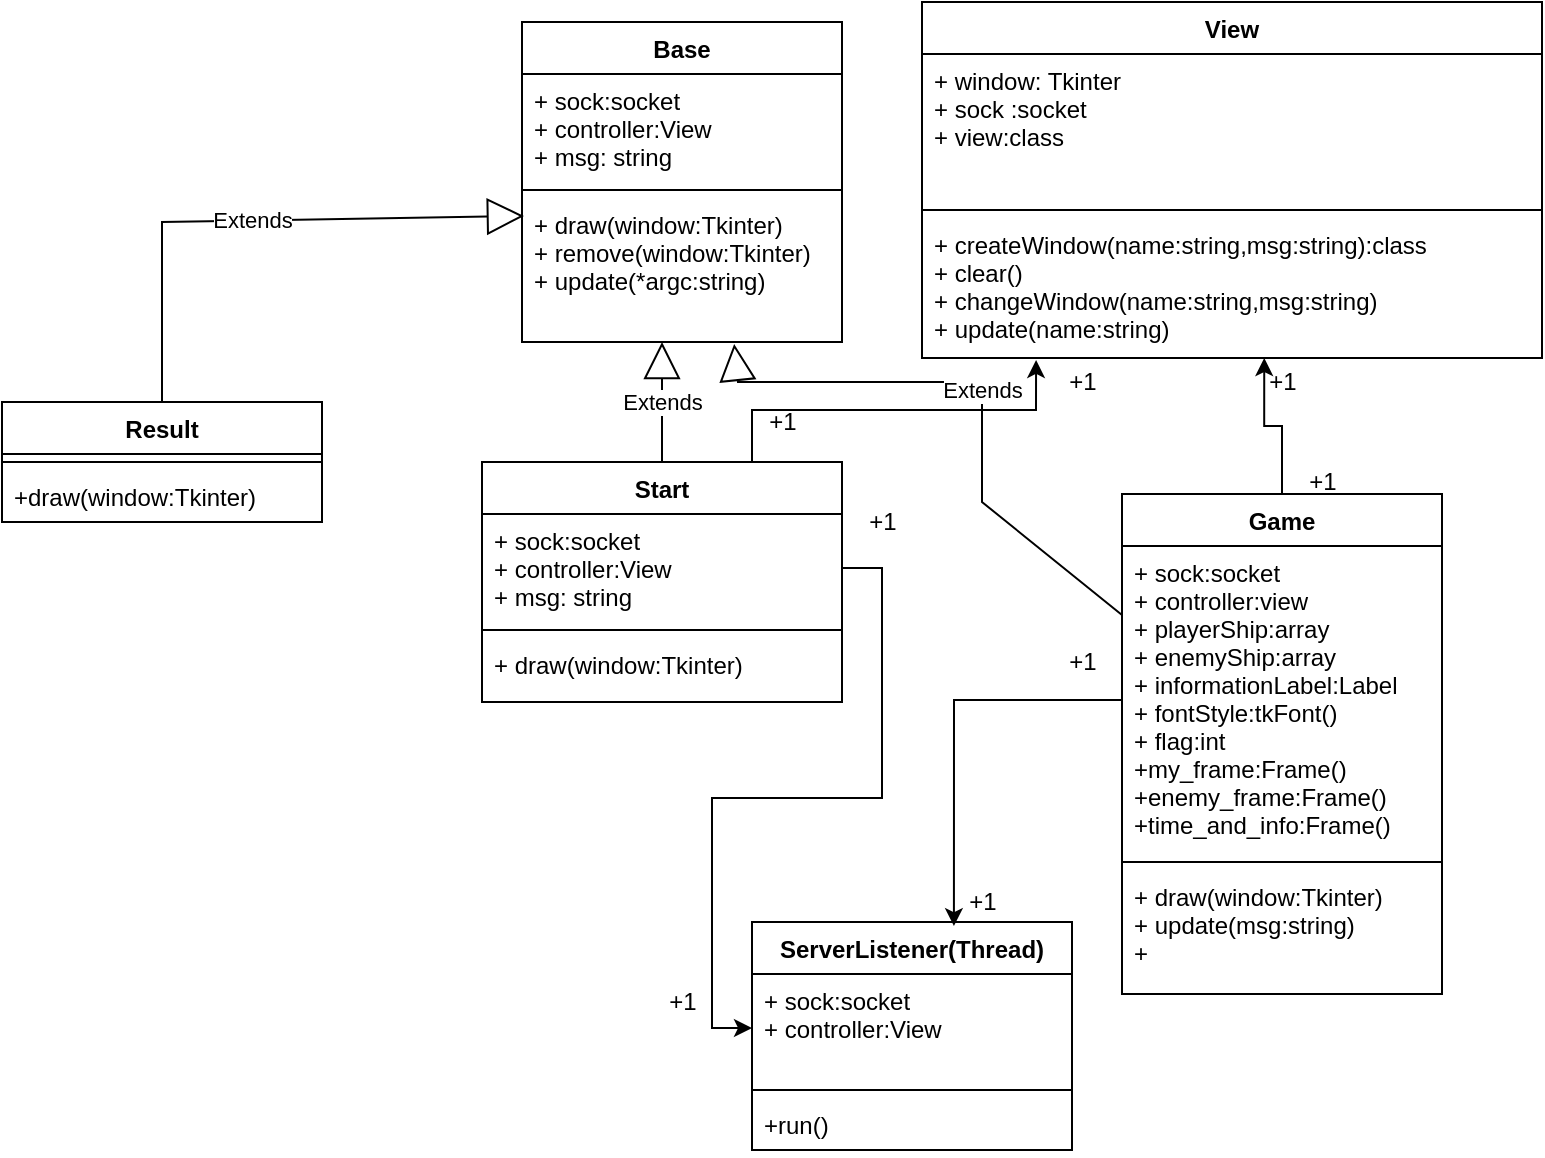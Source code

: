 <mxfile version="17.1.3" type="device"><diagram id="C5RBs43oDa-KdzZeNtuy" name="Page-1"><mxGraphModel dx="708" dy="705" grid="1" gridSize="10" guides="1" tooltips="1" connect="1" arrows="1" fold="1" page="1" pageScale="1" pageWidth="827" pageHeight="1169" math="0" shadow="0"><root><mxCell id="WIyWlLk6GJQsqaUBKTNV-0"/><mxCell id="WIyWlLk6GJQsqaUBKTNV-1" parent="WIyWlLk6GJQsqaUBKTNV-0"/><mxCell id="tDhzpQg2pr9xqvD4nLDA-0" value="Base" style="swimlane;fontStyle=1;align=center;verticalAlign=top;childLayout=stackLayout;horizontal=1;startSize=26;horizontalStack=0;resizeParent=1;resizeParentMax=0;resizeLast=0;collapsible=1;marginBottom=0;" vertex="1" parent="WIyWlLk6GJQsqaUBKTNV-1"><mxGeometry x="330" y="320" width="160" height="160" as="geometry"/></mxCell><mxCell id="tDhzpQg2pr9xqvD4nLDA-1" value="+ sock:socket&#xA;+ controller:View&#xA;+ msg: string&#xA;&#xA;&#xA;&#xA;&#xA;" style="text;strokeColor=none;fillColor=none;align=left;verticalAlign=top;spacingLeft=4;spacingRight=4;overflow=hidden;rotatable=0;points=[[0,0.5],[1,0.5]];portConstraint=eastwest;" vertex="1" parent="tDhzpQg2pr9xqvD4nLDA-0"><mxGeometry y="26" width="160" height="54" as="geometry"/></mxCell><mxCell id="tDhzpQg2pr9xqvD4nLDA-2" value="" style="line;strokeWidth=1;fillColor=none;align=left;verticalAlign=middle;spacingTop=-1;spacingLeft=3;spacingRight=3;rotatable=0;labelPosition=right;points=[];portConstraint=eastwest;" vertex="1" parent="tDhzpQg2pr9xqvD4nLDA-0"><mxGeometry y="80" width="160" height="8" as="geometry"/></mxCell><mxCell id="tDhzpQg2pr9xqvD4nLDA-3" value="+ draw(window:Tkinter)&#xA;+ remove(window:Tkinter)&#xA;+ update(*argc:string)&#xA;" style="text;strokeColor=none;fillColor=none;align=left;verticalAlign=top;spacingLeft=4;spacingRight=4;overflow=hidden;rotatable=0;points=[[0,0.5],[1,0.5]];portConstraint=eastwest;" vertex="1" parent="tDhzpQg2pr9xqvD4nLDA-0"><mxGeometry y="88" width="160" height="72" as="geometry"/></mxCell><mxCell id="tDhzpQg2pr9xqvD4nLDA-8" value="View" style="swimlane;fontStyle=1;align=center;verticalAlign=top;childLayout=stackLayout;horizontal=1;startSize=26;horizontalStack=0;resizeParent=1;resizeParentMax=0;resizeLast=0;collapsible=1;marginBottom=0;" vertex="1" parent="WIyWlLk6GJQsqaUBKTNV-1"><mxGeometry x="530" y="310" width="310" height="178" as="geometry"/></mxCell><mxCell id="tDhzpQg2pr9xqvD4nLDA-9" value="+ window: Tkinter&#xA;+ sock :socket&#xA;+ view:class&#xA;" style="text;strokeColor=none;fillColor=none;align=left;verticalAlign=top;spacingLeft=4;spacingRight=4;overflow=hidden;rotatable=0;points=[[0,0.5],[1,0.5]];portConstraint=eastwest;" vertex="1" parent="tDhzpQg2pr9xqvD4nLDA-8"><mxGeometry y="26" width="310" height="74" as="geometry"/></mxCell><mxCell id="tDhzpQg2pr9xqvD4nLDA-10" value="" style="line;strokeWidth=1;fillColor=none;align=left;verticalAlign=middle;spacingTop=-1;spacingLeft=3;spacingRight=3;rotatable=0;labelPosition=right;points=[];portConstraint=eastwest;" vertex="1" parent="tDhzpQg2pr9xqvD4nLDA-8"><mxGeometry y="100" width="310" height="8" as="geometry"/></mxCell><mxCell id="tDhzpQg2pr9xqvD4nLDA-11" value="+ createWindow(name:string,msg:string):class&#xA;+ clear()&#xA;+ changeWindow(name:string,msg:string)&#xA;+ update(name:string)&#xA;" style="text;strokeColor=none;fillColor=none;align=left;verticalAlign=top;spacingLeft=4;spacingRight=4;overflow=hidden;rotatable=0;points=[[0,0.5],[1,0.5]];portConstraint=eastwest;" vertex="1" parent="tDhzpQg2pr9xqvD4nLDA-8"><mxGeometry y="108" width="310" height="70" as="geometry"/></mxCell><mxCell id="tDhzpQg2pr9xqvD4nLDA-19" style="edgeStyle=orthogonalEdgeStyle;rounded=0;orthogonalLoop=1;jettySize=auto;html=1;exitX=0.75;exitY=0;exitDx=0;exitDy=0;entryX=0.184;entryY=1.014;entryDx=0;entryDy=0;entryPerimeter=0;" edge="1" parent="WIyWlLk6GJQsqaUBKTNV-1" source="tDhzpQg2pr9xqvD4nLDA-13" target="tDhzpQg2pr9xqvD4nLDA-11"><mxGeometry relative="1" as="geometry"/></mxCell><mxCell id="tDhzpQg2pr9xqvD4nLDA-13" value="Start" style="swimlane;fontStyle=1;align=center;verticalAlign=top;childLayout=stackLayout;horizontal=1;startSize=26;horizontalStack=0;resizeParent=1;resizeParentMax=0;resizeLast=0;collapsible=1;marginBottom=0;" vertex="1" parent="WIyWlLk6GJQsqaUBKTNV-1"><mxGeometry x="310" y="540" width="180" height="120" as="geometry"/></mxCell><mxCell id="tDhzpQg2pr9xqvD4nLDA-14" value="+ sock:socket&#xA;+ controller:View&#xA;+ msg: string" style="text;strokeColor=none;fillColor=none;align=left;verticalAlign=top;spacingLeft=4;spacingRight=4;overflow=hidden;rotatable=0;points=[[0,0.5],[1,0.5]];portConstraint=eastwest;" vertex="1" parent="tDhzpQg2pr9xqvD4nLDA-13"><mxGeometry y="26" width="180" height="54" as="geometry"/></mxCell><mxCell id="tDhzpQg2pr9xqvD4nLDA-15" value="" style="line;strokeWidth=1;fillColor=none;align=left;verticalAlign=middle;spacingTop=-1;spacingLeft=3;spacingRight=3;rotatable=0;labelPosition=right;points=[];portConstraint=eastwest;" vertex="1" parent="tDhzpQg2pr9xqvD4nLDA-13"><mxGeometry y="80" width="180" height="8" as="geometry"/></mxCell><mxCell id="tDhzpQg2pr9xqvD4nLDA-16" value="+ draw(window:Tkinter)" style="text;strokeColor=none;fillColor=none;align=left;verticalAlign=top;spacingLeft=4;spacingRight=4;overflow=hidden;rotatable=0;points=[[0,0.5],[1,0.5]];portConstraint=eastwest;" vertex="1" parent="tDhzpQg2pr9xqvD4nLDA-13"><mxGeometry y="88" width="180" height="32" as="geometry"/></mxCell><mxCell id="tDhzpQg2pr9xqvD4nLDA-20" value="+1" style="text;html=1;align=center;verticalAlign=middle;resizable=0;points=[];autosize=1;strokeColor=none;fillColor=none;" vertex="1" parent="WIyWlLk6GJQsqaUBKTNV-1"><mxGeometry x="445" y="510" width="30" height="20" as="geometry"/></mxCell><mxCell id="tDhzpQg2pr9xqvD4nLDA-21" value="+1" style="text;html=1;align=center;verticalAlign=middle;resizable=0;points=[];autosize=1;strokeColor=none;fillColor=none;" vertex="1" parent="WIyWlLk6GJQsqaUBKTNV-1"><mxGeometry x="595" y="490" width="30" height="20" as="geometry"/></mxCell><mxCell id="tDhzpQg2pr9xqvD4nLDA-22" value="Extends" style="endArrow=block;endSize=16;endFill=0;html=1;rounded=0;exitX=0.5;exitY=0;exitDx=0;exitDy=0;" edge="1" parent="WIyWlLk6GJQsqaUBKTNV-1" source="tDhzpQg2pr9xqvD4nLDA-13"><mxGeometry width="160" relative="1" as="geometry"><mxPoint x="460" y="540" as="sourcePoint"/><mxPoint x="400" y="480" as="targetPoint"/></mxGeometry></mxCell><mxCell id="tDhzpQg2pr9xqvD4nLDA-23" value="ServerListener(Thread)" style="swimlane;fontStyle=1;align=center;verticalAlign=top;childLayout=stackLayout;horizontal=1;startSize=26;horizontalStack=0;resizeParent=1;resizeParentMax=0;resizeLast=0;collapsible=1;marginBottom=0;" vertex="1" parent="WIyWlLk6GJQsqaUBKTNV-1"><mxGeometry x="445" y="770" width="160" height="114" as="geometry"/></mxCell><mxCell id="tDhzpQg2pr9xqvD4nLDA-24" value="+ sock:socket&#xA;+ controller:View" style="text;strokeColor=none;fillColor=none;align=left;verticalAlign=top;spacingLeft=4;spacingRight=4;overflow=hidden;rotatable=0;points=[[0,0.5],[1,0.5]];portConstraint=eastwest;" vertex="1" parent="tDhzpQg2pr9xqvD4nLDA-23"><mxGeometry y="26" width="160" height="54" as="geometry"/></mxCell><mxCell id="tDhzpQg2pr9xqvD4nLDA-25" value="" style="line;strokeWidth=1;fillColor=none;align=left;verticalAlign=middle;spacingTop=-1;spacingLeft=3;spacingRight=3;rotatable=0;labelPosition=right;points=[];portConstraint=eastwest;" vertex="1" parent="tDhzpQg2pr9xqvD4nLDA-23"><mxGeometry y="80" width="160" height="8" as="geometry"/></mxCell><mxCell id="tDhzpQg2pr9xqvD4nLDA-26" value="+run()" style="text;strokeColor=none;fillColor=none;align=left;verticalAlign=top;spacingLeft=4;spacingRight=4;overflow=hidden;rotatable=0;points=[[0,0.5],[1,0.5]];portConstraint=eastwest;" vertex="1" parent="tDhzpQg2pr9xqvD4nLDA-23"><mxGeometry y="88" width="160" height="26" as="geometry"/></mxCell><mxCell id="tDhzpQg2pr9xqvD4nLDA-27" style="edgeStyle=orthogonalEdgeStyle;rounded=0;orthogonalLoop=1;jettySize=auto;html=1;exitX=1;exitY=0.5;exitDx=0;exitDy=0;" edge="1" parent="WIyWlLk6GJQsqaUBKTNV-1" source="tDhzpQg2pr9xqvD4nLDA-14" target="tDhzpQg2pr9xqvD4nLDA-24"><mxGeometry relative="1" as="geometry"/></mxCell><mxCell id="tDhzpQg2pr9xqvD4nLDA-28" value="+1" style="text;html=1;align=center;verticalAlign=middle;resizable=0;points=[];autosize=1;strokeColor=none;fillColor=none;" vertex="1" parent="WIyWlLk6GJQsqaUBKTNV-1"><mxGeometry x="495" y="560" width="30" height="20" as="geometry"/></mxCell><mxCell id="tDhzpQg2pr9xqvD4nLDA-29" value="+1" style="text;html=1;align=center;verticalAlign=middle;resizable=0;points=[];autosize=1;strokeColor=none;fillColor=none;" vertex="1" parent="WIyWlLk6GJQsqaUBKTNV-1"><mxGeometry x="395" y="800" width="30" height="20" as="geometry"/></mxCell><mxCell id="tDhzpQg2pr9xqvD4nLDA-39" style="edgeStyle=orthogonalEdgeStyle;rounded=0;orthogonalLoop=1;jettySize=auto;html=1;exitX=0.5;exitY=0;exitDx=0;exitDy=0;entryX=0.552;entryY=1;entryDx=0;entryDy=0;entryPerimeter=0;" edge="1" parent="WIyWlLk6GJQsqaUBKTNV-1" source="tDhzpQg2pr9xqvD4nLDA-31" target="tDhzpQg2pr9xqvD4nLDA-11"><mxGeometry relative="1" as="geometry"/></mxCell><mxCell id="tDhzpQg2pr9xqvD4nLDA-31" value="Game" style="swimlane;fontStyle=1;align=center;verticalAlign=top;childLayout=stackLayout;horizontal=1;startSize=26;horizontalStack=0;resizeParent=1;resizeParentMax=0;resizeLast=0;collapsible=1;marginBottom=0;" vertex="1" parent="WIyWlLk6GJQsqaUBKTNV-1"><mxGeometry x="630" y="556" width="160" height="250" as="geometry"/></mxCell><mxCell id="tDhzpQg2pr9xqvD4nLDA-32" value="+ sock:socket&#xA;+ controller:view&#xA;+ playerShip:array&#xA;+ enemyShip:array&#xA;+ informationLabel:Label&#xA;+ fontStyle:tkFont()&#xA;+ flag:int&#xA;+my_frame:Frame()&#xA;+enemy_frame:Frame()&#xA;+time_and_info:Frame()&#xA;" style="text;strokeColor=none;fillColor=none;align=left;verticalAlign=top;spacingLeft=4;spacingRight=4;overflow=hidden;rotatable=0;points=[[0,0.5],[1,0.5]];portConstraint=eastwest;" vertex="1" parent="tDhzpQg2pr9xqvD4nLDA-31"><mxGeometry y="26" width="160" height="154" as="geometry"/></mxCell><mxCell id="tDhzpQg2pr9xqvD4nLDA-33" value="" style="line;strokeWidth=1;fillColor=none;align=left;verticalAlign=middle;spacingTop=-1;spacingLeft=3;spacingRight=3;rotatable=0;labelPosition=right;points=[];portConstraint=eastwest;" vertex="1" parent="tDhzpQg2pr9xqvD4nLDA-31"><mxGeometry y="180" width="160" height="8" as="geometry"/></mxCell><mxCell id="tDhzpQg2pr9xqvD4nLDA-34" value="+ draw(window:Tkinter)&#xA;+ update(msg:string)&#xA;+ &#xA;" style="text;strokeColor=none;fillColor=none;align=left;verticalAlign=top;spacingLeft=4;spacingRight=4;overflow=hidden;rotatable=0;points=[[0,0.5],[1,0.5]];portConstraint=eastwest;" vertex="1" parent="tDhzpQg2pr9xqvD4nLDA-31"><mxGeometry y="188" width="160" height="62" as="geometry"/></mxCell><mxCell id="tDhzpQg2pr9xqvD4nLDA-35" value="Extends" style="endArrow=block;endSize=16;endFill=0;html=1;rounded=0;entryX=0.663;entryY=1.014;entryDx=0;entryDy=0;entryPerimeter=0;" edge="1" parent="WIyWlLk6GJQsqaUBKTNV-1" source="tDhzpQg2pr9xqvD4nLDA-31" target="tDhzpQg2pr9xqvD4nLDA-3"><mxGeometry width="160" relative="1" as="geometry"><mxPoint x="460" y="570" as="sourcePoint"/><mxPoint x="620" y="570" as="targetPoint"/><Array as="points"><mxPoint x="560" y="560"/><mxPoint x="560" y="500"/><mxPoint x="438" y="500"/></Array></mxGeometry></mxCell><mxCell id="tDhzpQg2pr9xqvD4nLDA-36" style="edgeStyle=orthogonalEdgeStyle;rounded=0;orthogonalLoop=1;jettySize=auto;html=1;exitX=0;exitY=0.5;exitDx=0;exitDy=0;entryX=0.631;entryY=0.018;entryDx=0;entryDy=0;entryPerimeter=0;" edge="1" parent="WIyWlLk6GJQsqaUBKTNV-1" source="tDhzpQg2pr9xqvD4nLDA-32" target="tDhzpQg2pr9xqvD4nLDA-23"><mxGeometry relative="1" as="geometry"/></mxCell><mxCell id="tDhzpQg2pr9xqvD4nLDA-37" value="+1" style="text;html=1;align=center;verticalAlign=middle;resizable=0;points=[];autosize=1;strokeColor=none;fillColor=none;" vertex="1" parent="WIyWlLk6GJQsqaUBKTNV-1"><mxGeometry x="595" y="630" width="30" height="20" as="geometry"/></mxCell><mxCell id="tDhzpQg2pr9xqvD4nLDA-38" value="+1" style="text;html=1;align=center;verticalAlign=middle;resizable=0;points=[];autosize=1;strokeColor=none;fillColor=none;" vertex="1" parent="WIyWlLk6GJQsqaUBKTNV-1"><mxGeometry x="545" y="750" width="30" height="20" as="geometry"/></mxCell><mxCell id="tDhzpQg2pr9xqvD4nLDA-40" value="+1" style="text;html=1;align=center;verticalAlign=middle;resizable=0;points=[];autosize=1;strokeColor=none;fillColor=none;" vertex="1" parent="WIyWlLk6GJQsqaUBKTNV-1"><mxGeometry x="715" y="540" width="30" height="20" as="geometry"/></mxCell><mxCell id="tDhzpQg2pr9xqvD4nLDA-41" value="+1" style="text;html=1;align=center;verticalAlign=middle;resizable=0;points=[];autosize=1;strokeColor=none;fillColor=none;" vertex="1" parent="WIyWlLk6GJQsqaUBKTNV-1"><mxGeometry x="695" y="490" width="30" height="20" as="geometry"/></mxCell><mxCell id="tDhzpQg2pr9xqvD4nLDA-42" value="Result" style="swimlane;fontStyle=1;align=center;verticalAlign=top;childLayout=stackLayout;horizontal=1;startSize=26;horizontalStack=0;resizeParent=1;resizeParentMax=0;resizeLast=0;collapsible=1;marginBottom=0;" vertex="1" parent="WIyWlLk6GJQsqaUBKTNV-1"><mxGeometry x="70" y="510" width="160" height="60" as="geometry"/></mxCell><mxCell id="tDhzpQg2pr9xqvD4nLDA-44" value="" style="line;strokeWidth=1;fillColor=none;align=left;verticalAlign=middle;spacingTop=-1;spacingLeft=3;spacingRight=3;rotatable=0;labelPosition=right;points=[];portConstraint=eastwest;" vertex="1" parent="tDhzpQg2pr9xqvD4nLDA-42"><mxGeometry y="26" width="160" height="8" as="geometry"/></mxCell><mxCell id="tDhzpQg2pr9xqvD4nLDA-45" value="+draw(window:Tkinter)" style="text;strokeColor=none;fillColor=none;align=left;verticalAlign=top;spacingLeft=4;spacingRight=4;overflow=hidden;rotatable=0;points=[[0,0.5],[1,0.5]];portConstraint=eastwest;" vertex="1" parent="tDhzpQg2pr9xqvD4nLDA-42"><mxGeometry y="34" width="160" height="26" as="geometry"/></mxCell><mxCell id="tDhzpQg2pr9xqvD4nLDA-46" value="Extends" style="endArrow=block;endSize=16;endFill=0;html=1;rounded=0;entryX=0.006;entryY=0.125;entryDx=0;entryDy=0;entryPerimeter=0;exitX=0.5;exitY=0;exitDx=0;exitDy=0;" edge="1" parent="WIyWlLk6GJQsqaUBKTNV-1" source="tDhzpQg2pr9xqvD4nLDA-42" target="tDhzpQg2pr9xqvD4nLDA-3"><mxGeometry width="160" relative="1" as="geometry"><mxPoint x="220" y="570" as="sourcePoint"/><mxPoint x="380" y="570" as="targetPoint"/><Array as="points"><mxPoint x="150" y="420"/></Array></mxGeometry></mxCell></root></mxGraphModel></diagram></mxfile>